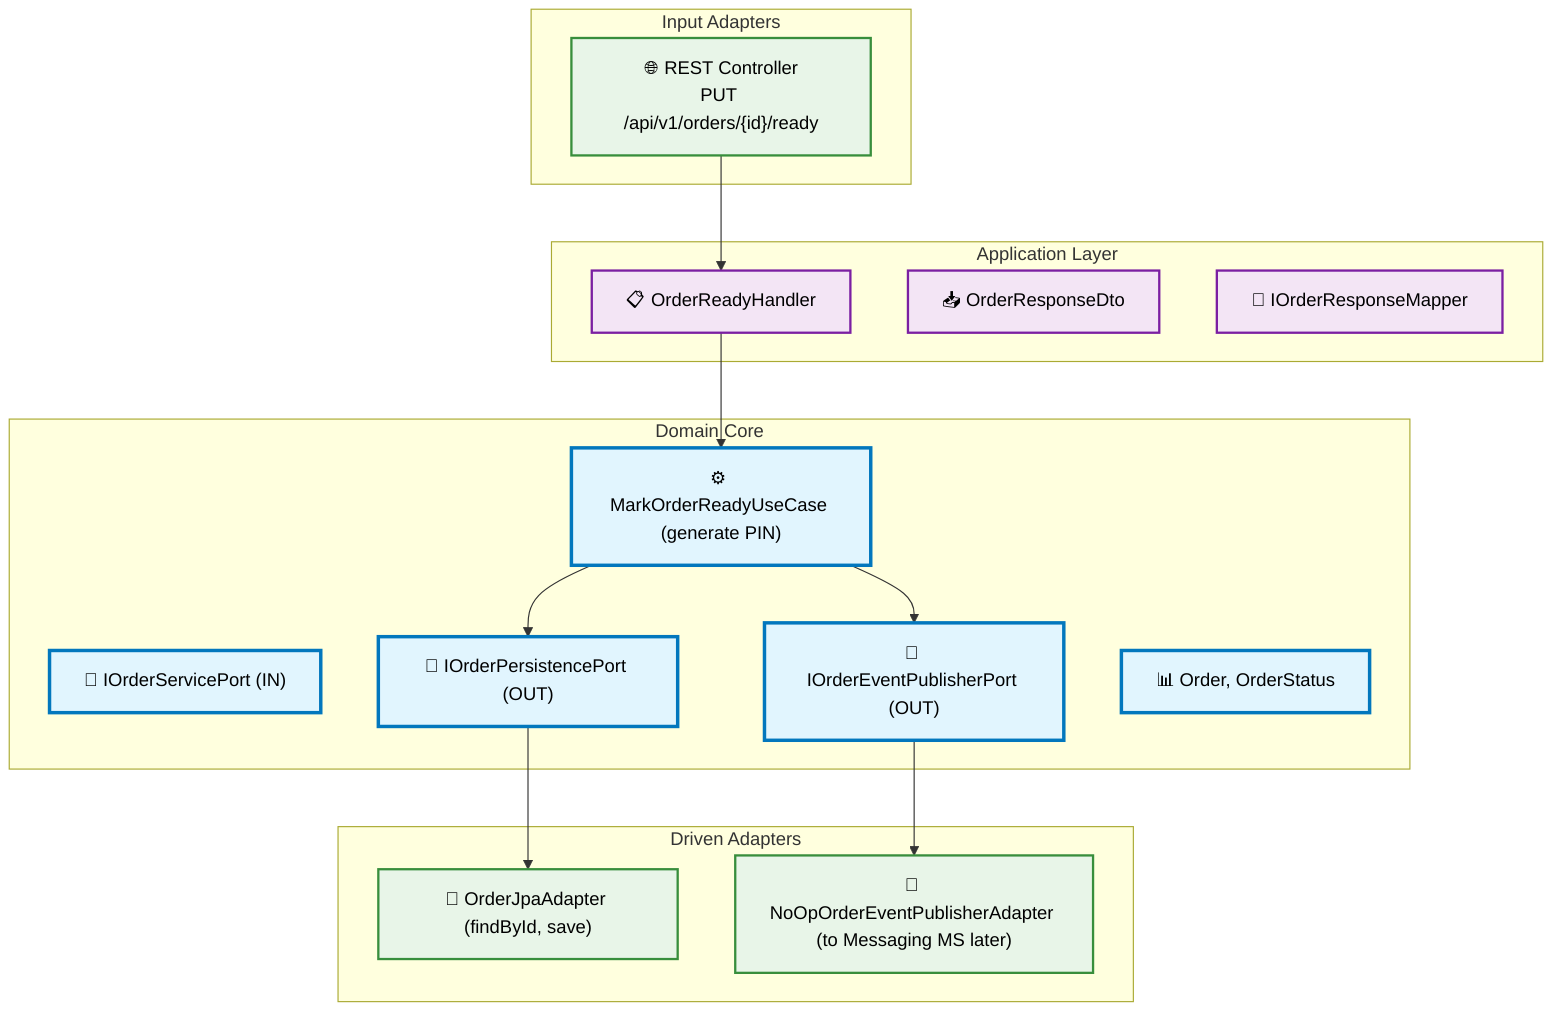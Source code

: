 graph TB
    %% HU-014: Mark Order Ready (High contrast)
    subgraph "Input Adapters"
        REST["🌐 REST Controller\nPUT /api/v1/orders/{id}/ready"]
    end

    subgraph "Application Layer"
        HANDLER["📋 OrderReadyHandler"]
        RES_DTO["📥 OrderResponseDto"]
        RES_MAP["🔄 IOrderResponseMapper"]
    end

    subgraph "Domain Core"
        USECASE["⚙️ MarkOrderReadyUseCase (generate PIN)"]
        API["🔌 IOrderServicePort (IN)"]
        SPI_PERSIST["🔌 IOrderPersistencePort (OUT)"]
        SPI_EVENT["🔌 IOrderEventPublisherPort (OUT)"]
        MODEL["📊 Order, OrderStatus"]
    end

    subgraph "Driven Adapters"
        JPA_ADAPTER["💾 OrderJpaAdapter (findById, save)"]
        EVENT_ADAPTER["📨 NoOpOrderEventPublisherAdapter (to Messaging MS later)"]
    end

    REST --> HANDLER
    HANDLER --> USECASE
    USECASE --> SPI_PERSIST
    USECASE --> SPI_EVENT
    SPI_PERSIST --> JPA_ADAPTER
    SPI_EVENT --> EVENT_ADAPTER

    classDef domain fill:#e1f5fe,stroke:#0277bd,stroke-width:3px,color:#000000
    classDef app fill:#f3e5f5,stroke:#7b1fa2,stroke-width:2px,color:#000000
    classDef infra fill:#e8f5e8,stroke:#388e3c,stroke-width:2px,color:#000000

    class USECASE,API,SPI_PERSIST,SPI_EVENT,MODEL domain
    class HANDLER,RES_DTO,RES_MAP app
    class REST,JPA_ADAPTER,EVENT_ADAPTER infra
